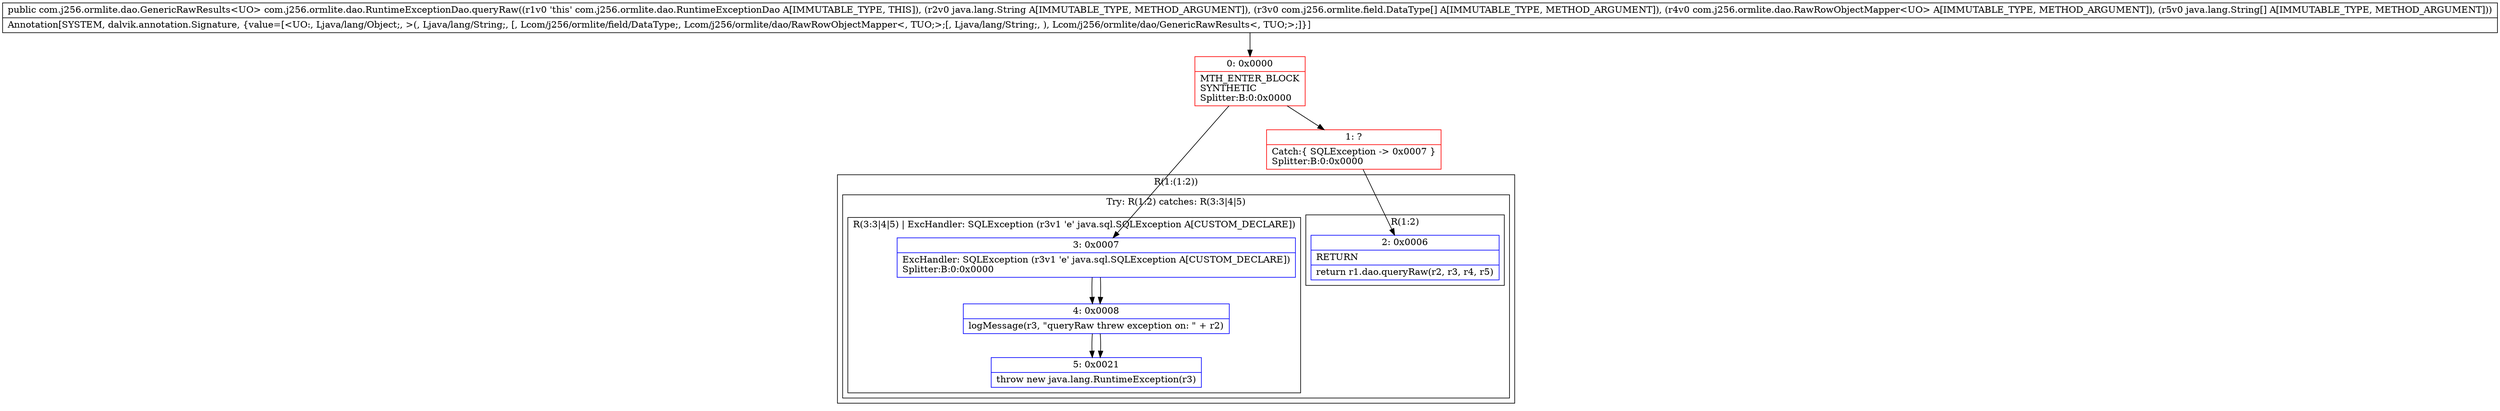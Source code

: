 digraph "CFG forcom.j256.ormlite.dao.RuntimeExceptionDao.queryRaw(Ljava\/lang\/String;[Lcom\/j256\/ormlite\/field\/DataType;Lcom\/j256\/ormlite\/dao\/RawRowObjectMapper;[Ljava\/lang\/String;)Lcom\/j256\/ormlite\/dao\/GenericRawResults;" {
subgraph cluster_Region_497508267 {
label = "R(1:(1:2))";
node [shape=record,color=blue];
subgraph cluster_TryCatchRegion_1358969406 {
label = "Try: R(1:2) catches: R(3:3|4|5)";
node [shape=record,color=blue];
subgraph cluster_Region_1228795905 {
label = "R(1:2)";
node [shape=record,color=blue];
Node_2 [shape=record,label="{2\:\ 0x0006|RETURN\l|return r1.dao.queryRaw(r2, r3, r4, r5)\l}"];
}
subgraph cluster_Region_2107242418 {
label = "R(3:3|4|5) | ExcHandler: SQLException (r3v1 'e' java.sql.SQLException A[CUSTOM_DECLARE])\l";
node [shape=record,color=blue];
Node_3 [shape=record,label="{3\:\ 0x0007|ExcHandler: SQLException (r3v1 'e' java.sql.SQLException A[CUSTOM_DECLARE])\lSplitter:B:0:0x0000\l}"];
Node_4 [shape=record,label="{4\:\ 0x0008|logMessage(r3, \"queryRaw threw exception on: \" + r2)\l}"];
Node_5 [shape=record,label="{5\:\ 0x0021|throw new java.lang.RuntimeException(r3)\l}"];
}
}
}
subgraph cluster_Region_2107242418 {
label = "R(3:3|4|5) | ExcHandler: SQLException (r3v1 'e' java.sql.SQLException A[CUSTOM_DECLARE])\l";
node [shape=record,color=blue];
Node_3 [shape=record,label="{3\:\ 0x0007|ExcHandler: SQLException (r3v1 'e' java.sql.SQLException A[CUSTOM_DECLARE])\lSplitter:B:0:0x0000\l}"];
Node_4 [shape=record,label="{4\:\ 0x0008|logMessage(r3, \"queryRaw threw exception on: \" + r2)\l}"];
Node_5 [shape=record,label="{5\:\ 0x0021|throw new java.lang.RuntimeException(r3)\l}"];
}
Node_0 [shape=record,color=red,label="{0\:\ 0x0000|MTH_ENTER_BLOCK\lSYNTHETIC\lSplitter:B:0:0x0000\l}"];
Node_1 [shape=record,color=red,label="{1\:\ ?|Catch:\{ SQLException \-\> 0x0007 \}\lSplitter:B:0:0x0000\l}"];
MethodNode[shape=record,label="{public com.j256.ormlite.dao.GenericRawResults\<UO\> com.j256.ormlite.dao.RuntimeExceptionDao.queryRaw((r1v0 'this' com.j256.ormlite.dao.RuntimeExceptionDao A[IMMUTABLE_TYPE, THIS]), (r2v0 java.lang.String A[IMMUTABLE_TYPE, METHOD_ARGUMENT]), (r3v0 com.j256.ormlite.field.DataType[] A[IMMUTABLE_TYPE, METHOD_ARGUMENT]), (r4v0 com.j256.ormlite.dao.RawRowObjectMapper\<UO\> A[IMMUTABLE_TYPE, METHOD_ARGUMENT]), (r5v0 java.lang.String[] A[IMMUTABLE_TYPE, METHOD_ARGUMENT]))  | Annotation[SYSTEM, dalvik.annotation.Signature, \{value=[\<UO:, Ljava\/lang\/Object;, \>(, Ljava\/lang\/String;, [, Lcom\/j256\/ormlite\/field\/DataType;, Lcom\/j256\/ormlite\/dao\/RawRowObjectMapper\<, TUO;\>;[, Ljava\/lang\/String;, ), Lcom\/j256\/ormlite\/dao\/GenericRawResults\<, TUO;\>;]\}]\l}"];
MethodNode -> Node_0;
Node_3 -> Node_4;
Node_4 -> Node_5;
Node_3 -> Node_4;
Node_4 -> Node_5;
Node_0 -> Node_1;
Node_0 -> Node_3;
Node_1 -> Node_2;
}

